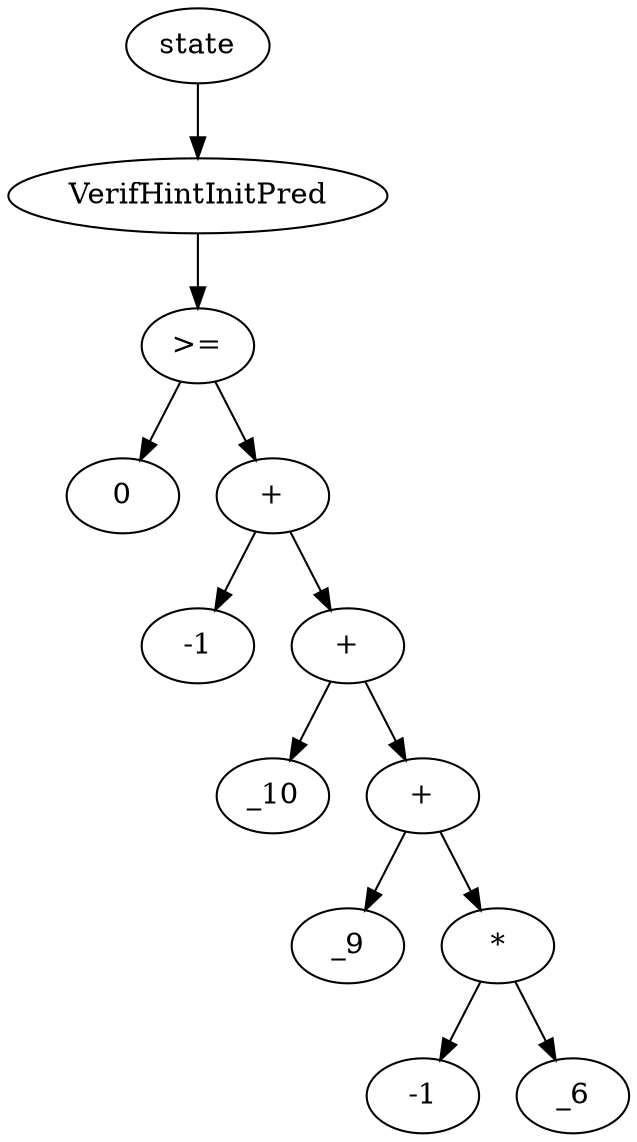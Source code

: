 digraph dag {
0 [label="state"];
1 [label="VerifHintInitPred"];
2 [label=">="];
3 [label="0"];
4 [label="+"];
5 [label="-1"];
6 [label="+"];
7 [label="_10"];
8 [label="+"];
9 [label="_9"];
10 [label="*"];
11 [label="-1"];
12 [label="_6"];
"0" -> "1"[label=""]
"1" -> "2"[label=""]
"2" -> "4"[label=""]
"2" -> "3"[label=""]
"4" -> "6"[label=""]
"4" -> "5"[label=""]
"6" -> "8"[label=""]
"6" -> "7"[label=""]
"8" -> "10"[label=""]
"8" -> "9"[label=""]
"10" -> "12"[label=""]
"10" -> "11"[label=""]
}
